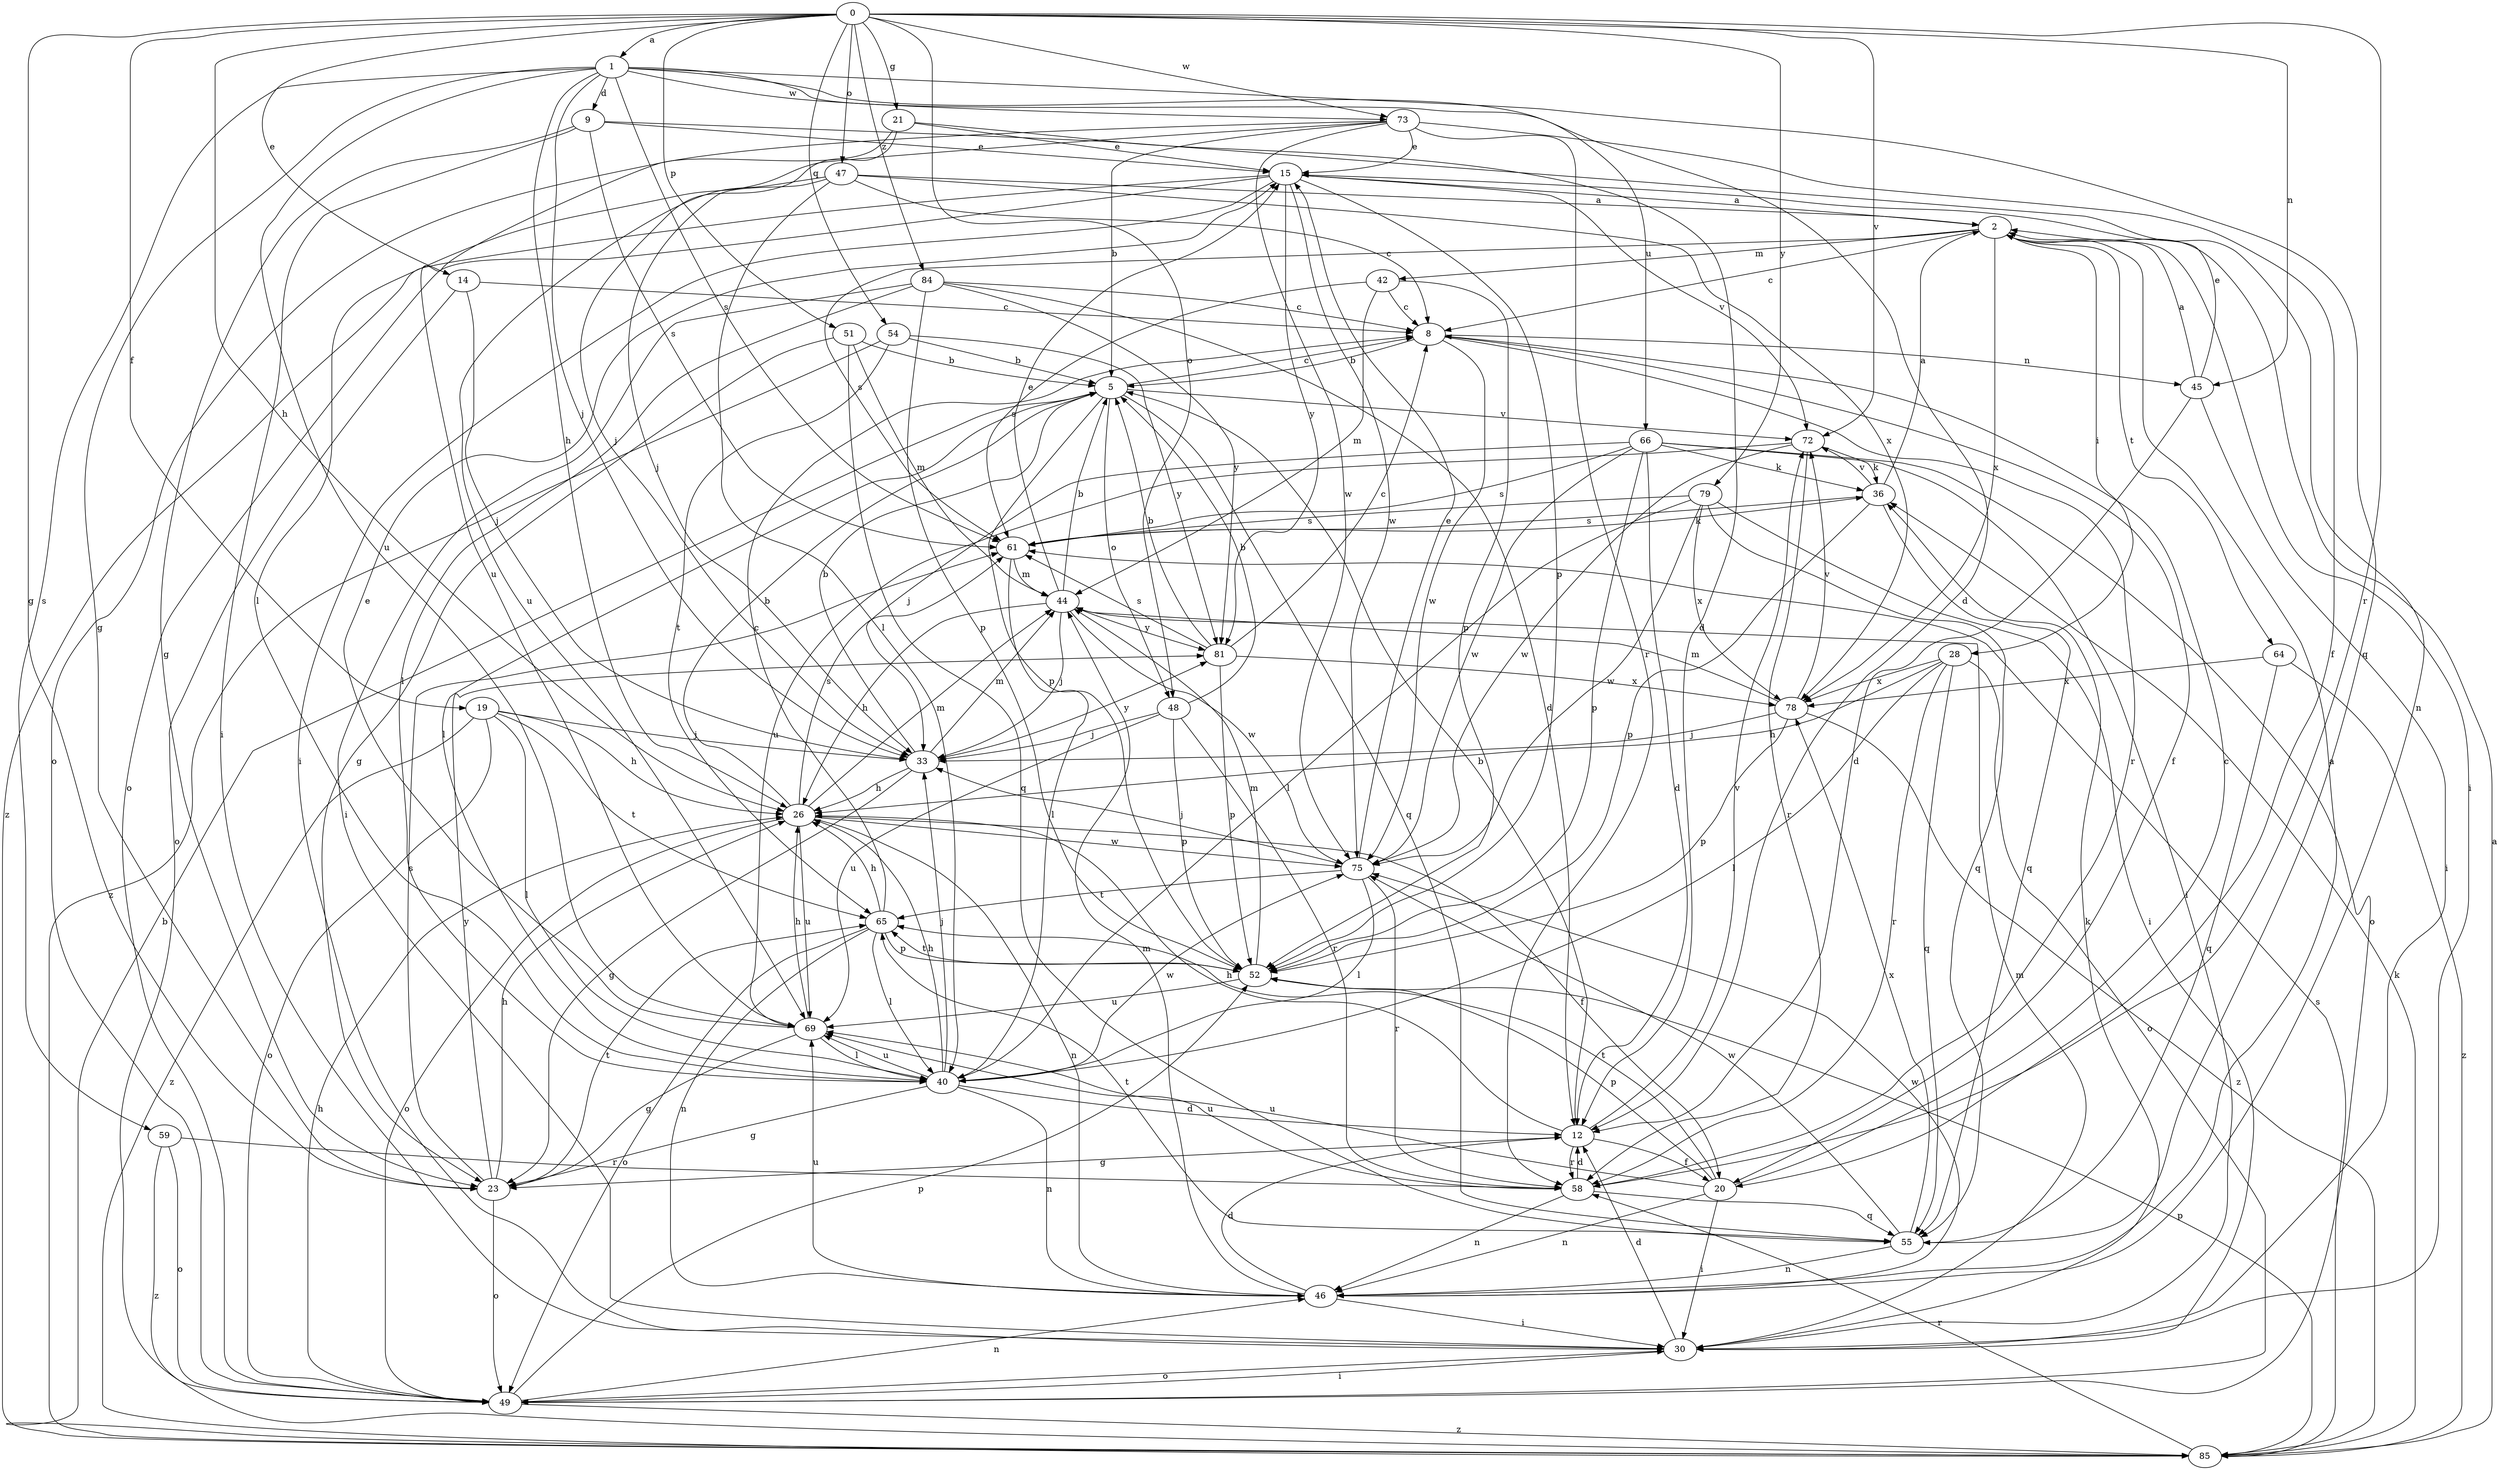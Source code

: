 strict digraph  {
0;
1;
2;
5;
8;
9;
12;
14;
15;
19;
20;
21;
23;
26;
28;
30;
33;
36;
40;
42;
44;
45;
46;
47;
48;
49;
51;
52;
54;
55;
58;
59;
61;
64;
65;
66;
69;
72;
73;
75;
78;
79;
81;
84;
85;
0 -> 1  [label=a];
0 -> 14  [label=e];
0 -> 19  [label=f];
0 -> 21  [label=g];
0 -> 23  [label=g];
0 -> 26  [label=h];
0 -> 45  [label=n];
0 -> 47  [label=o];
0 -> 48  [label=o];
0 -> 51  [label=p];
0 -> 54  [label=q];
0 -> 58  [label=r];
0 -> 72  [label=v];
0 -> 73  [label=w];
0 -> 79  [label=y];
0 -> 84  [label=z];
1 -> 9  [label=d];
1 -> 12  [label=d];
1 -> 23  [label=g];
1 -> 26  [label=h];
1 -> 33  [label=j];
1 -> 55  [label=q];
1 -> 59  [label=s];
1 -> 61  [label=s];
1 -> 66  [label=u];
1 -> 69  [label=u];
1 -> 73  [label=w];
2 -> 8  [label=c];
2 -> 28  [label=i];
2 -> 30  [label=i];
2 -> 42  [label=m];
2 -> 61  [label=s];
2 -> 64  [label=t];
2 -> 78  [label=x];
5 -> 8  [label=c];
5 -> 40  [label=l];
5 -> 48  [label=o];
5 -> 52  [label=p];
5 -> 55  [label=q];
5 -> 72  [label=v];
8 -> 5  [label=b];
8 -> 20  [label=f];
8 -> 45  [label=n];
8 -> 58  [label=r];
8 -> 75  [label=w];
9 -> 15  [label=e];
9 -> 23  [label=g];
9 -> 30  [label=i];
9 -> 46  [label=n];
9 -> 61  [label=s];
12 -> 5  [label=b];
12 -> 20  [label=f];
12 -> 23  [label=g];
12 -> 26  [label=h];
12 -> 58  [label=r];
12 -> 72  [label=v];
14 -> 8  [label=c];
14 -> 33  [label=j];
14 -> 49  [label=o];
15 -> 2  [label=a];
15 -> 30  [label=i];
15 -> 49  [label=o];
15 -> 52  [label=p];
15 -> 72  [label=v];
15 -> 75  [label=w];
15 -> 81  [label=y];
15 -> 85  [label=z];
19 -> 26  [label=h];
19 -> 33  [label=j];
19 -> 40  [label=l];
19 -> 49  [label=o];
19 -> 65  [label=t];
19 -> 85  [label=z];
20 -> 8  [label=c];
20 -> 30  [label=i];
20 -> 46  [label=n];
20 -> 52  [label=p];
20 -> 65  [label=t];
20 -> 69  [label=u];
21 -> 12  [label=d];
21 -> 15  [label=e];
21 -> 33  [label=j];
21 -> 69  [label=u];
23 -> 26  [label=h];
23 -> 49  [label=o];
23 -> 61  [label=s];
23 -> 65  [label=t];
23 -> 81  [label=y];
26 -> 5  [label=b];
26 -> 20  [label=f];
26 -> 44  [label=m];
26 -> 46  [label=n];
26 -> 49  [label=o];
26 -> 61  [label=s];
26 -> 69  [label=u];
26 -> 75  [label=w];
28 -> 26  [label=h];
28 -> 40  [label=l];
28 -> 49  [label=o];
28 -> 55  [label=q];
28 -> 58  [label=r];
28 -> 78  [label=x];
30 -> 12  [label=d];
30 -> 36  [label=k];
30 -> 44  [label=m];
30 -> 49  [label=o];
33 -> 5  [label=b];
33 -> 23  [label=g];
33 -> 26  [label=h];
33 -> 44  [label=m];
33 -> 81  [label=y];
36 -> 2  [label=a];
36 -> 52  [label=p];
36 -> 55  [label=q];
36 -> 61  [label=s];
36 -> 72  [label=v];
40 -> 12  [label=d];
40 -> 23  [label=g];
40 -> 26  [label=h];
40 -> 33  [label=j];
40 -> 46  [label=n];
40 -> 69  [label=u];
40 -> 75  [label=w];
42 -> 8  [label=c];
42 -> 44  [label=m];
42 -> 52  [label=p];
42 -> 61  [label=s];
44 -> 5  [label=b];
44 -> 15  [label=e];
44 -> 26  [label=h];
44 -> 33  [label=j];
44 -> 75  [label=w];
44 -> 81  [label=y];
45 -> 2  [label=a];
45 -> 12  [label=d];
45 -> 15  [label=e];
45 -> 30  [label=i];
46 -> 2  [label=a];
46 -> 12  [label=d];
46 -> 30  [label=i];
46 -> 44  [label=m];
46 -> 69  [label=u];
46 -> 75  [label=w];
47 -> 2  [label=a];
47 -> 8  [label=c];
47 -> 33  [label=j];
47 -> 40  [label=l];
47 -> 69  [label=u];
47 -> 78  [label=x];
48 -> 5  [label=b];
48 -> 33  [label=j];
48 -> 52  [label=p];
48 -> 58  [label=r];
48 -> 69  [label=u];
49 -> 26  [label=h];
49 -> 30  [label=i];
49 -> 46  [label=n];
49 -> 52  [label=p];
49 -> 85  [label=z];
51 -> 5  [label=b];
51 -> 23  [label=g];
51 -> 44  [label=m];
51 -> 55  [label=q];
52 -> 44  [label=m];
52 -> 65  [label=t];
52 -> 69  [label=u];
54 -> 5  [label=b];
54 -> 65  [label=t];
54 -> 81  [label=y];
54 -> 85  [label=z];
55 -> 46  [label=n];
55 -> 65  [label=t];
55 -> 75  [label=w];
55 -> 78  [label=x];
58 -> 12  [label=d];
58 -> 46  [label=n];
58 -> 55  [label=q];
58 -> 69  [label=u];
59 -> 49  [label=o];
59 -> 58  [label=r];
59 -> 85  [label=z];
61 -> 36  [label=k];
61 -> 40  [label=l];
61 -> 44  [label=m];
64 -> 55  [label=q];
64 -> 78  [label=x];
64 -> 85  [label=z];
65 -> 8  [label=c];
65 -> 26  [label=h];
65 -> 40  [label=l];
65 -> 46  [label=n];
65 -> 49  [label=o];
65 -> 52  [label=p];
66 -> 12  [label=d];
66 -> 30  [label=i];
66 -> 33  [label=j];
66 -> 36  [label=k];
66 -> 49  [label=o];
66 -> 52  [label=p];
66 -> 61  [label=s];
66 -> 75  [label=w];
69 -> 15  [label=e];
69 -> 23  [label=g];
69 -> 26  [label=h];
69 -> 40  [label=l];
72 -> 36  [label=k];
72 -> 58  [label=r];
72 -> 69  [label=u];
72 -> 75  [label=w];
73 -> 5  [label=b];
73 -> 15  [label=e];
73 -> 20  [label=f];
73 -> 40  [label=l];
73 -> 49  [label=o];
73 -> 58  [label=r];
73 -> 75  [label=w];
75 -> 15  [label=e];
75 -> 33  [label=j];
75 -> 40  [label=l];
75 -> 58  [label=r];
75 -> 65  [label=t];
78 -> 33  [label=j];
78 -> 44  [label=m];
78 -> 52  [label=p];
78 -> 72  [label=v];
78 -> 85  [label=z];
79 -> 30  [label=i];
79 -> 40  [label=l];
79 -> 55  [label=q];
79 -> 61  [label=s];
79 -> 75  [label=w];
79 -> 78  [label=x];
81 -> 5  [label=b];
81 -> 8  [label=c];
81 -> 52  [label=p];
81 -> 61  [label=s];
81 -> 78  [label=x];
84 -> 8  [label=c];
84 -> 12  [label=d];
84 -> 30  [label=i];
84 -> 40  [label=l];
84 -> 52  [label=p];
84 -> 81  [label=y];
85 -> 2  [label=a];
85 -> 5  [label=b];
85 -> 36  [label=k];
85 -> 52  [label=p];
85 -> 58  [label=r];
85 -> 61  [label=s];
}
